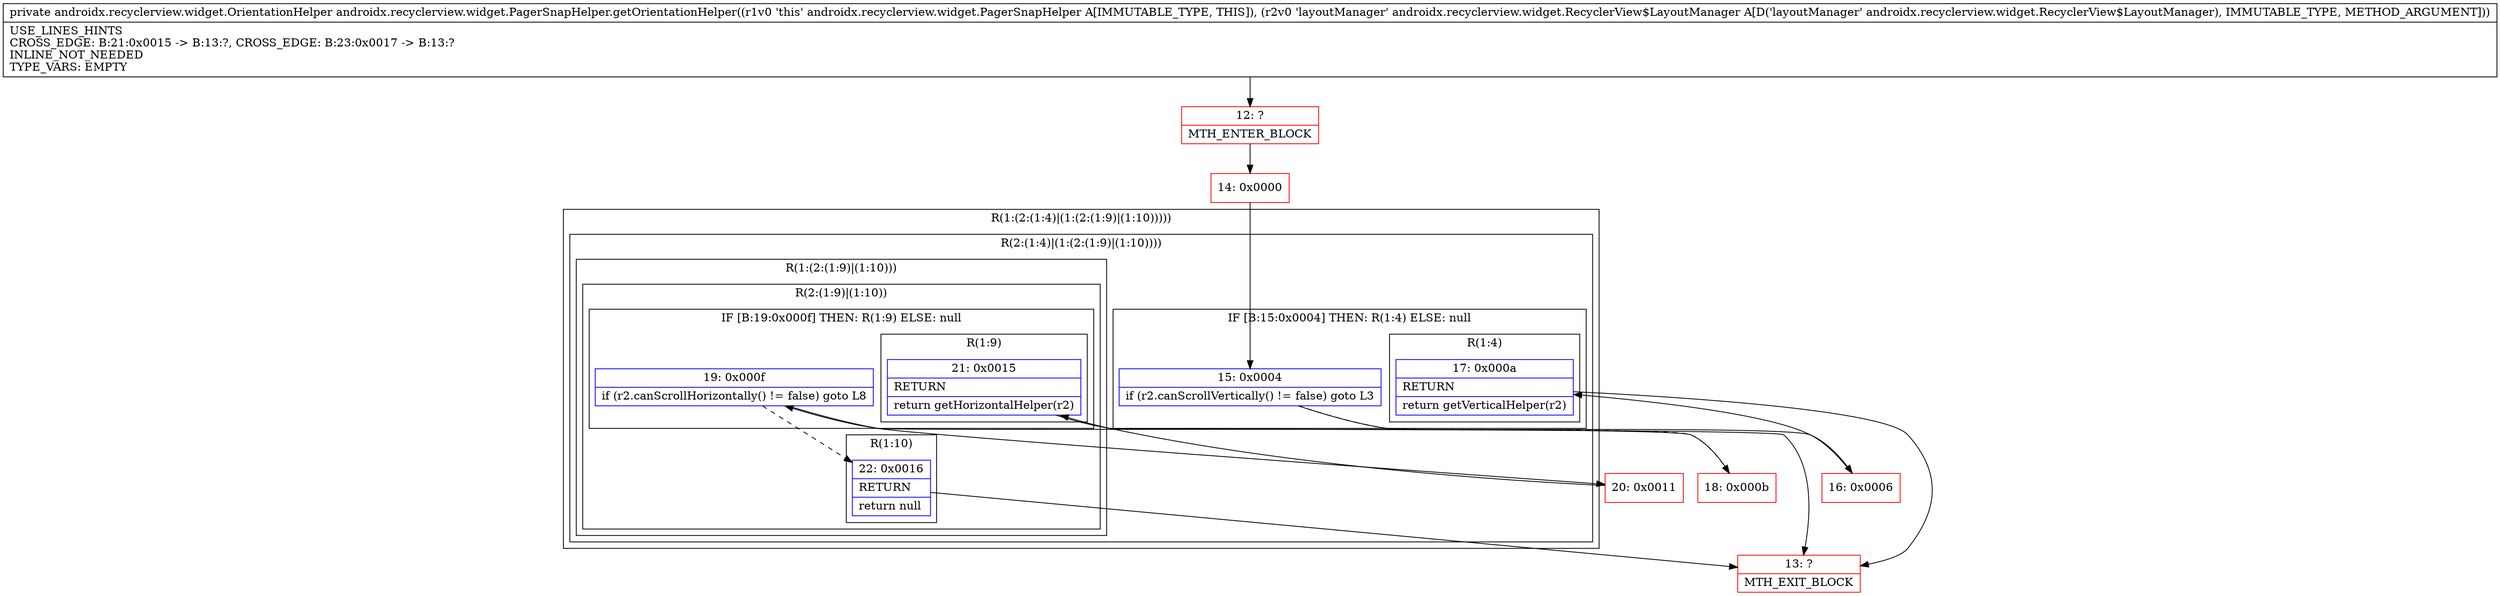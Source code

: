 digraph "CFG forandroidx.recyclerview.widget.PagerSnapHelper.getOrientationHelper(Landroidx\/recyclerview\/widget\/RecyclerView$LayoutManager;)Landroidx\/recyclerview\/widget\/OrientationHelper;" {
subgraph cluster_Region_275469601 {
label = "R(1:(2:(1:4)|(1:(2:(1:9)|(1:10)))))";
node [shape=record,color=blue];
subgraph cluster_Region_1047327932 {
label = "R(2:(1:4)|(1:(2:(1:9)|(1:10))))";
node [shape=record,color=blue];
subgraph cluster_IfRegion_1129230924 {
label = "IF [B:15:0x0004] THEN: R(1:4) ELSE: null";
node [shape=record,color=blue];
Node_15 [shape=record,label="{15\:\ 0x0004|if (r2.canScrollVertically() != false) goto L3\l}"];
subgraph cluster_Region_917758570 {
label = "R(1:4)";
node [shape=record,color=blue];
Node_17 [shape=record,label="{17\:\ 0x000a|RETURN\l|return getVerticalHelper(r2)\l}"];
}
}
subgraph cluster_Region_2084268992 {
label = "R(1:(2:(1:9)|(1:10)))";
node [shape=record,color=blue];
subgraph cluster_Region_632007151 {
label = "R(2:(1:9)|(1:10))";
node [shape=record,color=blue];
subgraph cluster_IfRegion_323072964 {
label = "IF [B:19:0x000f] THEN: R(1:9) ELSE: null";
node [shape=record,color=blue];
Node_19 [shape=record,label="{19\:\ 0x000f|if (r2.canScrollHorizontally() != false) goto L8\l}"];
subgraph cluster_Region_986231668 {
label = "R(1:9)";
node [shape=record,color=blue];
Node_21 [shape=record,label="{21\:\ 0x0015|RETURN\l|return getHorizontalHelper(r2)\l}"];
}
}
subgraph cluster_Region_495626886 {
label = "R(1:10)";
node [shape=record,color=blue];
Node_22 [shape=record,label="{22\:\ 0x0016|RETURN\l|return null\l}"];
}
}
}
}
}
Node_12 [shape=record,color=red,label="{12\:\ ?|MTH_ENTER_BLOCK\l}"];
Node_14 [shape=record,color=red,label="{14\:\ 0x0000}"];
Node_16 [shape=record,color=red,label="{16\:\ 0x0006}"];
Node_13 [shape=record,color=red,label="{13\:\ ?|MTH_EXIT_BLOCK\l}"];
Node_18 [shape=record,color=red,label="{18\:\ 0x000b}"];
Node_20 [shape=record,color=red,label="{20\:\ 0x0011}"];
MethodNode[shape=record,label="{private androidx.recyclerview.widget.OrientationHelper androidx.recyclerview.widget.PagerSnapHelper.getOrientationHelper((r1v0 'this' androidx.recyclerview.widget.PagerSnapHelper A[IMMUTABLE_TYPE, THIS]), (r2v0 'layoutManager' androidx.recyclerview.widget.RecyclerView$LayoutManager A[D('layoutManager' androidx.recyclerview.widget.RecyclerView$LayoutManager), IMMUTABLE_TYPE, METHOD_ARGUMENT]))  | USE_LINES_HINTS\lCROSS_EDGE: B:21:0x0015 \-\> B:13:?, CROSS_EDGE: B:23:0x0017 \-\> B:13:?\lINLINE_NOT_NEEDED\lTYPE_VARS: EMPTY\l}"];
MethodNode -> Node_12;Node_15 -> Node_16;
Node_15 -> Node_18[style=dashed];
Node_17 -> Node_13;
Node_19 -> Node_20;
Node_19 -> Node_22[style=dashed];
Node_21 -> Node_13;
Node_22 -> Node_13;
Node_12 -> Node_14;
Node_14 -> Node_15;
Node_16 -> Node_17;
Node_18 -> Node_19;
Node_20 -> Node_21;
}

